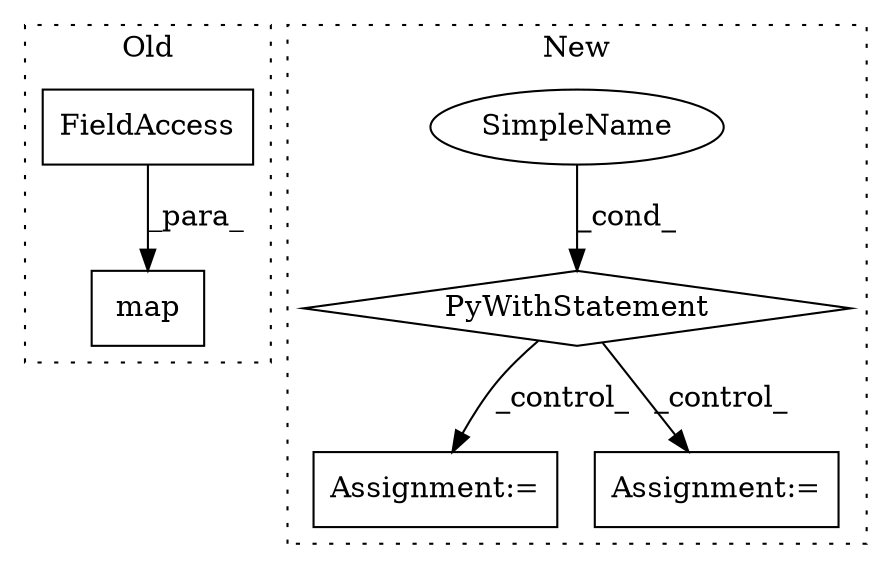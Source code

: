digraph G {
subgraph cluster0 {
1 [label="map" a="32" s="22923,22958" l="4,1" shape="box"];
3 [label="FieldAccess" a="22" s="22927" l="16" shape="box"];
label = "Old";
style="dotted";
}
subgraph cluster1 {
2 [label="PyWithStatement" a="104" s="19958,19994" l="10,2" shape="diamond"];
4 [label="Assignment:=" a="7" s="20688,20767" l="57,2" shape="box"];
5 [label="SimpleName" a="42" s="" l="" shape="ellipse"];
6 [label="Assignment:=" a="7" s="20008" l="8" shape="box"];
label = "New";
style="dotted";
}
2 -> 6 [label="_control_"];
2 -> 4 [label="_control_"];
3 -> 1 [label="_para_"];
5 -> 2 [label="_cond_"];
}
